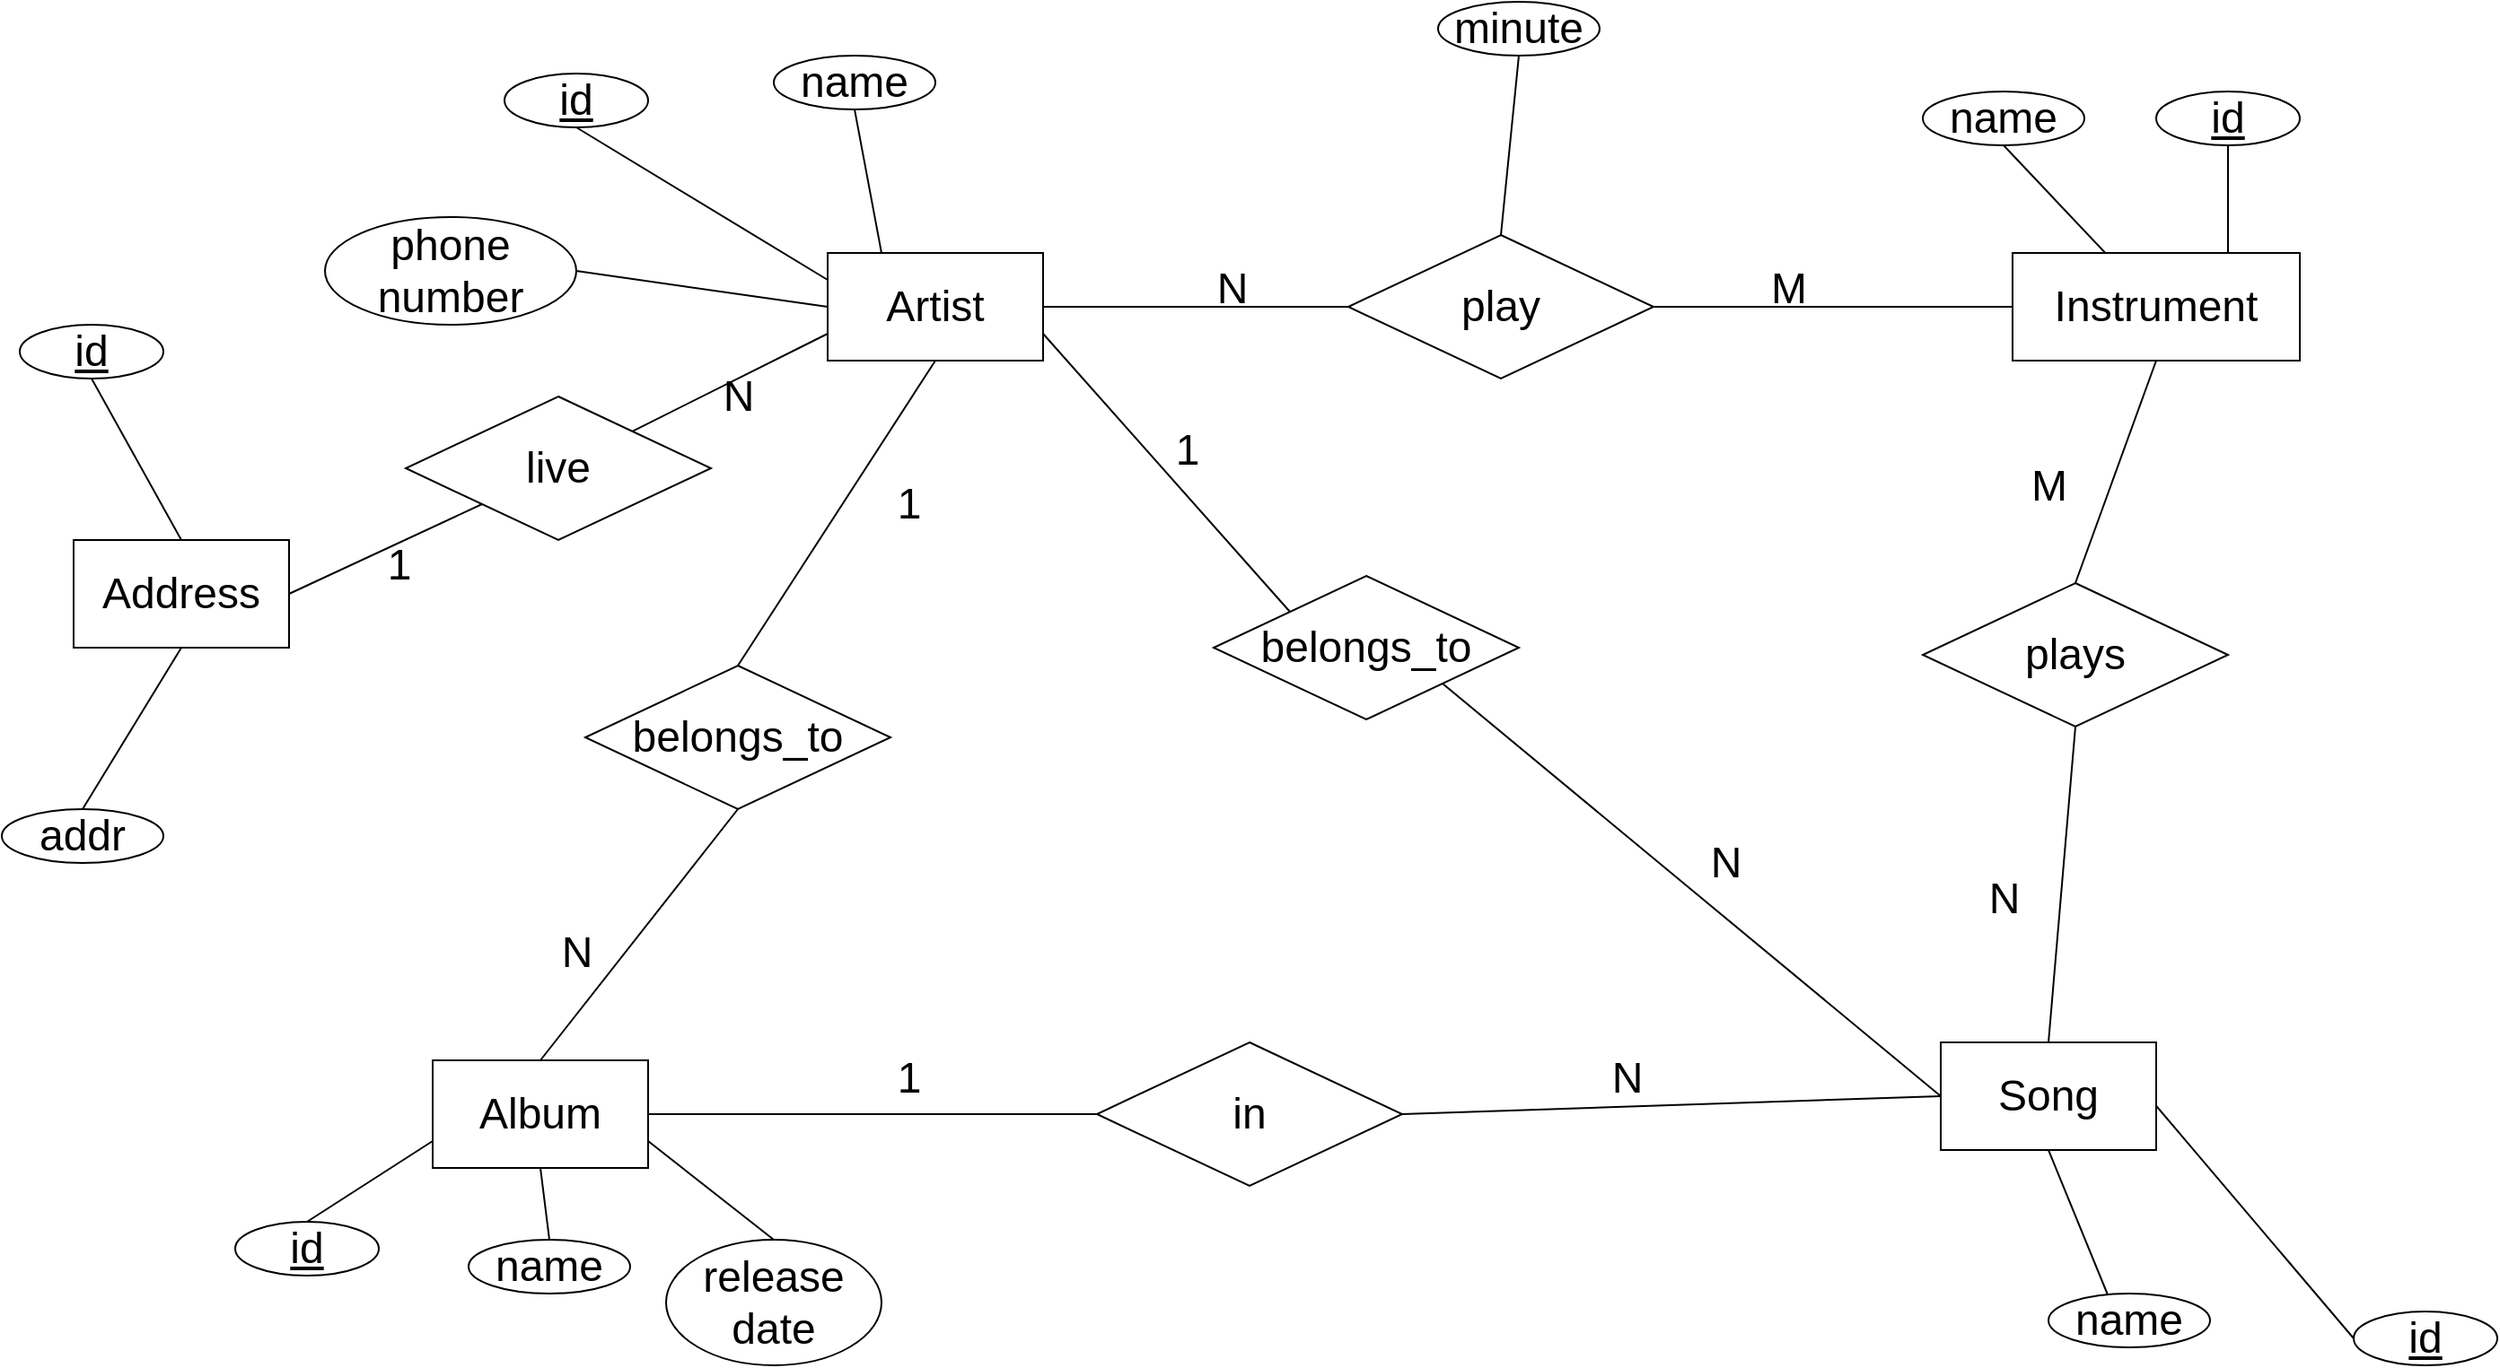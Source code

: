 <mxfile version="12.7.9" type="google"><diagram id="am-jpxSBHs3biRlCXxwM" name="Page-1"><mxGraphModel dx="2881" dy="1019" grid="1" gridSize="10" guides="1" tooltips="1" connect="1" arrows="1" fold="1" page="1" pageScale="1" pageWidth="850" pageHeight="1100" math="0" shadow="0"><root><mxCell id="0"/><mxCell id="1" parent="0"/><mxCell id="UaTqfFCDT4DftBOWUJjh-17" style="edgeStyle=none;rounded=0;orthogonalLoop=1;jettySize=auto;html=1;exitX=0;exitY=0.75;exitDx=0;exitDy=0;endArrow=none;endFill=0;" edge="1" parent="1" source="UaTqfFCDT4DftBOWUJjh-1" target="UaTqfFCDT4DftBOWUJjh-15"><mxGeometry relative="1" as="geometry"/></mxCell><mxCell id="UaTqfFCDT4DftBOWUJjh-49" style="edgeStyle=none;rounded=0;orthogonalLoop=1;jettySize=auto;html=1;exitX=1;exitY=0.75;exitDx=0;exitDy=0;entryX=0;entryY=0;entryDx=0;entryDy=0;endArrow=none;endFill=0;" edge="1" parent="1" source="UaTqfFCDT4DftBOWUJjh-1" target="UaTqfFCDT4DftBOWUJjh-48"><mxGeometry relative="1" as="geometry"/></mxCell><mxCell id="UaTqfFCDT4DftBOWUJjh-69" value="&lt;font style=&quot;font-size: 24px&quot;&gt;1&lt;/font&gt;" style="text;html=1;align=center;verticalAlign=middle;resizable=0;points=[];labelBackgroundColor=#ffffff;" vertex="1" connectable="0" parent="UaTqfFCDT4DftBOWUJjh-49"><mxGeometry x="-0.159" relative="1" as="geometry"><mxPoint x="22.27" as="offset"/></mxGeometry></mxCell><mxCell id="UaTqfFCDT4DftBOWUJjh-54" style="edgeStyle=none;rounded=0;orthogonalLoop=1;jettySize=auto;html=1;exitX=1;exitY=0.5;exitDx=0;exitDy=0;entryX=0;entryY=0.5;entryDx=0;entryDy=0;endArrow=none;endFill=0;" edge="1" parent="1" source="UaTqfFCDT4DftBOWUJjh-1" target="UaTqfFCDT4DftBOWUJjh-53"><mxGeometry relative="1" as="geometry"/></mxCell><mxCell id="UaTqfFCDT4DftBOWUJjh-1" value="&lt;font style=&quot;font-size: 24px&quot;&gt;Artist&lt;/font&gt;" style="rounded=0;whiteSpace=wrap;html=1;" vertex="1" parent="1"><mxGeometry x="210" y="260" width="120" height="60" as="geometry"/></mxCell><mxCell id="UaTqfFCDT4DftBOWUJjh-26" style="edgeStyle=none;rounded=0;orthogonalLoop=1;jettySize=auto;html=1;exitX=0.75;exitY=0;exitDx=0;exitDy=0;entryX=0.5;entryY=1;entryDx=0;entryDy=0;endArrow=none;endFill=0;" edge="1" parent="1" source="UaTqfFCDT4DftBOWUJjh-3" target="UaTqfFCDT4DftBOWUJjh-23"><mxGeometry relative="1" as="geometry"/></mxCell><mxCell id="UaTqfFCDT4DftBOWUJjh-65" style="edgeStyle=none;rounded=0;orthogonalLoop=1;jettySize=auto;html=1;exitX=0.5;exitY=1;exitDx=0;exitDy=0;entryX=0.5;entryY=0;entryDx=0;entryDy=0;endArrow=none;endFill=0;" edge="1" parent="1" source="UaTqfFCDT4DftBOWUJjh-3" target="UaTqfFCDT4DftBOWUJjh-64"><mxGeometry relative="1" as="geometry"/></mxCell><mxCell id="UaTqfFCDT4DftBOWUJjh-3" value="&lt;font style=&quot;font-size: 24px&quot;&gt;Instrument&lt;/font&gt;" style="rounded=0;whiteSpace=wrap;html=1;" vertex="1" parent="1"><mxGeometry x="870" y="260" width="160" height="60" as="geometry"/></mxCell><mxCell id="UaTqfFCDT4DftBOWUJjh-24" style="edgeStyle=none;rounded=0;orthogonalLoop=1;jettySize=auto;html=1;exitX=0;exitY=0.75;exitDx=0;exitDy=0;entryX=0.5;entryY=0;entryDx=0;entryDy=0;endArrow=none;endFill=0;" edge="1" parent="1" source="UaTqfFCDT4DftBOWUJjh-4" target="UaTqfFCDT4DftBOWUJjh-21"><mxGeometry relative="1" as="geometry"/></mxCell><mxCell id="UaTqfFCDT4DftBOWUJjh-31" style="edgeStyle=none;rounded=0;orthogonalLoop=1;jettySize=auto;html=1;exitX=0.5;exitY=1;exitDx=0;exitDy=0;entryX=0.5;entryY=0;entryDx=0;entryDy=0;endArrow=none;endFill=0;" edge="1" parent="1" source="UaTqfFCDT4DftBOWUJjh-4" target="UaTqfFCDT4DftBOWUJjh-30"><mxGeometry relative="1" as="geometry"/></mxCell><mxCell id="UaTqfFCDT4DftBOWUJjh-33" style="edgeStyle=none;rounded=0;orthogonalLoop=1;jettySize=auto;html=1;exitX=1;exitY=0.75;exitDx=0;exitDy=0;entryX=0.5;entryY=0;entryDx=0;entryDy=0;endArrow=none;endFill=0;" edge="1" parent="1" source="UaTqfFCDT4DftBOWUJjh-4" target="UaTqfFCDT4DftBOWUJjh-32"><mxGeometry relative="1" as="geometry"/></mxCell><mxCell id="UaTqfFCDT4DftBOWUJjh-60" style="edgeStyle=none;rounded=0;orthogonalLoop=1;jettySize=auto;html=1;exitX=1;exitY=0.5;exitDx=0;exitDy=0;entryX=0;entryY=0.5;entryDx=0;entryDy=0;endArrow=none;endFill=0;" edge="1" parent="1" source="UaTqfFCDT4DftBOWUJjh-4" target="UaTqfFCDT4DftBOWUJjh-59"><mxGeometry relative="1" as="geometry"/></mxCell><mxCell id="UaTqfFCDT4DftBOWUJjh-72" style="edgeStyle=none;rounded=0;orthogonalLoop=1;jettySize=auto;html=1;exitX=0.5;exitY=0;exitDx=0;exitDy=0;entryX=0.5;entryY=1;entryDx=0;entryDy=0;endArrow=none;endFill=0;" edge="1" parent="1" source="UaTqfFCDT4DftBOWUJjh-4" target="UaTqfFCDT4DftBOWUJjh-71"><mxGeometry relative="1" as="geometry"/></mxCell><mxCell id="UaTqfFCDT4DftBOWUJjh-4" value="&lt;font style=&quot;font-size: 24px&quot;&gt;Album&lt;/font&gt;" style="rounded=0;whiteSpace=wrap;html=1;" vertex="1" parent="1"><mxGeometry x="-10" y="710" width="120" height="60" as="geometry"/></mxCell><mxCell id="UaTqfFCDT4DftBOWUJjh-25" style="edgeStyle=none;rounded=0;orthogonalLoop=1;jettySize=auto;html=1;exitX=0.75;exitY=0;exitDx=0;exitDy=0;entryX=0;entryY=0.5;entryDx=0;entryDy=0;endArrow=none;endFill=0;" edge="1" parent="1" source="UaTqfFCDT4DftBOWUJjh-5" target="UaTqfFCDT4DftBOWUJjh-22"><mxGeometry relative="1" as="geometry"/></mxCell><mxCell id="UaTqfFCDT4DftBOWUJjh-5" value="&lt;font style=&quot;font-size: 24px&quot;&gt;Song&lt;/font&gt;" style="rounded=0;whiteSpace=wrap;html=1;" vertex="1" parent="1"><mxGeometry x="830" y="700" width="120" height="60" as="geometry"/></mxCell><mxCell id="UaTqfFCDT4DftBOWUJjh-7" style="rounded=0;orthogonalLoop=1;jettySize=auto;html=1;exitX=0.5;exitY=1;exitDx=0;exitDy=0;entryX=0;entryY=0.25;entryDx=0;entryDy=0;endArrow=none;endFill=0;" edge="1" parent="1" source="UaTqfFCDT4DftBOWUJjh-6" target="UaTqfFCDT4DftBOWUJjh-1"><mxGeometry relative="1" as="geometry"/></mxCell><mxCell id="UaTqfFCDT4DftBOWUJjh-6" value="&lt;font style=&quot;font-size: 24px&quot;&gt;&lt;u&gt;id&lt;/u&gt;&lt;/font&gt;" style="ellipse;whiteSpace=wrap;html=1;" vertex="1" parent="1"><mxGeometry x="30" y="160" width="80" height="30" as="geometry"/></mxCell><mxCell id="UaTqfFCDT4DftBOWUJjh-10" style="edgeStyle=none;rounded=0;orthogonalLoop=1;jettySize=auto;html=1;exitX=0.5;exitY=1;exitDx=0;exitDy=0;entryX=0.25;entryY=0;entryDx=0;entryDy=0;endArrow=none;endFill=0;" edge="1" parent="1" source="UaTqfFCDT4DftBOWUJjh-8" target="UaTqfFCDT4DftBOWUJjh-1"><mxGeometry relative="1" as="geometry"/></mxCell><mxCell id="UaTqfFCDT4DftBOWUJjh-8" value="&lt;font style=&quot;font-size: 24px&quot;&gt;name&lt;/font&gt;" style="ellipse;whiteSpace=wrap;html=1;" vertex="1" parent="1"><mxGeometry x="180" y="150" width="90" height="30" as="geometry"/></mxCell><mxCell id="UaTqfFCDT4DftBOWUJjh-13" style="edgeStyle=none;rounded=0;orthogonalLoop=1;jettySize=auto;html=1;exitX=1;exitY=0.5;exitDx=0;exitDy=0;entryX=0;entryY=0.5;entryDx=0;entryDy=0;endArrow=none;endFill=0;" edge="1" parent="1" source="UaTqfFCDT4DftBOWUJjh-12" target="UaTqfFCDT4DftBOWUJjh-1"><mxGeometry relative="1" as="geometry"/></mxCell><mxCell id="UaTqfFCDT4DftBOWUJjh-12" value="&lt;span style=&quot;font-size: 24px&quot;&gt;phone number&lt;/span&gt;" style="ellipse;whiteSpace=wrap;html=1;" vertex="1" parent="1"><mxGeometry x="-70" y="240" width="140" height="60" as="geometry"/></mxCell><mxCell id="UaTqfFCDT4DftBOWUJjh-79" style="edgeStyle=none;rounded=0;orthogonalLoop=1;jettySize=auto;html=1;exitX=0.5;exitY=1;exitDx=0;exitDy=0;entryX=0.5;entryY=0;entryDx=0;entryDy=0;endArrow=none;endFill=0;" edge="1" parent="1" source="UaTqfFCDT4DftBOWUJjh-14" target="UaTqfFCDT4DftBOWUJjh-78"><mxGeometry relative="1" as="geometry"/></mxCell><mxCell id="UaTqfFCDT4DftBOWUJjh-14" value="&lt;span style=&quot;font-size: 24px&quot;&gt;Address&lt;/span&gt;" style="rounded=0;whiteSpace=wrap;html=1;" vertex="1" parent="1"><mxGeometry x="-210" y="420" width="120" height="60" as="geometry"/></mxCell><mxCell id="UaTqfFCDT4DftBOWUJjh-18" style="edgeStyle=none;rounded=0;orthogonalLoop=1;jettySize=auto;html=1;exitX=0;exitY=1;exitDx=0;exitDy=0;entryX=1;entryY=0.5;entryDx=0;entryDy=0;endArrow=none;endFill=0;" edge="1" parent="1" source="UaTqfFCDT4DftBOWUJjh-15" target="UaTqfFCDT4DftBOWUJjh-14"><mxGeometry relative="1" as="geometry"/></mxCell><mxCell id="UaTqfFCDT4DftBOWUJjh-15" value="&lt;font style=&quot;font-size: 24px&quot;&gt;live&lt;/font&gt;" style="rhombus;whiteSpace=wrap;html=1;" vertex="1" parent="1"><mxGeometry x="-25" y="340" width="170" height="80" as="geometry"/></mxCell><mxCell id="UaTqfFCDT4DftBOWUJjh-20" style="edgeStyle=none;rounded=0;orthogonalLoop=1;jettySize=auto;html=1;exitX=0.5;exitY=1;exitDx=0;exitDy=0;entryX=0.5;entryY=0;entryDx=0;entryDy=0;endArrow=none;endFill=0;" edge="1" parent="1" source="UaTqfFCDT4DftBOWUJjh-19" target="UaTqfFCDT4DftBOWUJjh-14"><mxGeometry relative="1" as="geometry"/></mxCell><mxCell id="UaTqfFCDT4DftBOWUJjh-19" value="&lt;font style=&quot;font-size: 24px&quot;&gt;&lt;u&gt;id&lt;/u&gt;&lt;/font&gt;" style="ellipse;whiteSpace=wrap;html=1;" vertex="1" parent="1"><mxGeometry x="-240" y="300" width="80" height="30" as="geometry"/></mxCell><mxCell id="UaTqfFCDT4DftBOWUJjh-21" value="&lt;font style=&quot;font-size: 24px&quot;&gt;&lt;u&gt;id&lt;/u&gt;&lt;/font&gt;" style="ellipse;whiteSpace=wrap;html=1;" vertex="1" parent="1"><mxGeometry x="-120" y="800" width="80" height="30" as="geometry"/></mxCell><mxCell id="UaTqfFCDT4DftBOWUJjh-22" value="&lt;font style=&quot;font-size: 24px&quot;&gt;&lt;u&gt;id&lt;/u&gt;&lt;/font&gt;" style="ellipse;whiteSpace=wrap;html=1;" vertex="1" parent="1"><mxGeometry x="1060" y="850" width="80" height="30" as="geometry"/></mxCell><mxCell id="UaTqfFCDT4DftBOWUJjh-23" value="&lt;font style=&quot;font-size: 24px&quot;&gt;&lt;u&gt;id&lt;/u&gt;&lt;/font&gt;" style="ellipse;whiteSpace=wrap;html=1;" vertex="1" parent="1"><mxGeometry x="950" y="170" width="80" height="30" as="geometry"/></mxCell><mxCell id="UaTqfFCDT4DftBOWUJjh-29" style="edgeStyle=none;rounded=0;orthogonalLoop=1;jettySize=auto;html=1;exitX=0.5;exitY=1;exitDx=0;exitDy=0;endArrow=none;endFill=0;" edge="1" parent="1" source="UaTqfFCDT4DftBOWUJjh-28" target="UaTqfFCDT4DftBOWUJjh-3"><mxGeometry relative="1" as="geometry"/></mxCell><mxCell id="UaTqfFCDT4DftBOWUJjh-28" value="&lt;font style=&quot;font-size: 24px&quot;&gt;name&lt;/font&gt;" style="ellipse;whiteSpace=wrap;html=1;" vertex="1" parent="1"><mxGeometry x="820" y="170" width="90" height="30" as="geometry"/></mxCell><mxCell id="UaTqfFCDT4DftBOWUJjh-30" value="&lt;font style=&quot;font-size: 24px&quot;&gt;name&lt;/font&gt;" style="ellipse;whiteSpace=wrap;html=1;" vertex="1" parent="1"><mxGeometry x="10" y="810" width="90" height="30" as="geometry"/></mxCell><mxCell id="UaTqfFCDT4DftBOWUJjh-32" value="&lt;font style=&quot;font-size: 24px&quot;&gt;release date&lt;/font&gt;" style="ellipse;whiteSpace=wrap;html=1;" vertex="1" parent="1"><mxGeometry x="120" y="810" width="120" height="70" as="geometry"/></mxCell><mxCell id="UaTqfFCDT4DftBOWUJjh-47" style="edgeStyle=none;rounded=0;orthogonalLoop=1;jettySize=auto;html=1;exitX=0.5;exitY=1;exitDx=0;exitDy=0;entryX=0.5;entryY=1;entryDx=0;entryDy=0;endArrow=none;endFill=0;" edge="1" parent="1" source="UaTqfFCDT4DftBOWUJjh-46" target="UaTqfFCDT4DftBOWUJjh-5"><mxGeometry relative="1" as="geometry"/></mxCell><mxCell id="UaTqfFCDT4DftBOWUJjh-46" value="&lt;font style=&quot;font-size: 24px&quot;&gt;name&lt;/font&gt;" style="ellipse;whiteSpace=wrap;html=1;" vertex="1" parent="1"><mxGeometry x="890" y="840" width="90" height="30" as="geometry"/></mxCell><mxCell id="UaTqfFCDT4DftBOWUJjh-50" style="edgeStyle=none;rounded=0;orthogonalLoop=1;jettySize=auto;html=1;exitX=1;exitY=1;exitDx=0;exitDy=0;entryX=0;entryY=0.5;entryDx=0;entryDy=0;endArrow=none;endFill=0;" edge="1" parent="1" source="UaTqfFCDT4DftBOWUJjh-48" target="UaTqfFCDT4DftBOWUJjh-5"><mxGeometry relative="1" as="geometry"/></mxCell><mxCell id="UaTqfFCDT4DftBOWUJjh-48" value="&lt;span style=&quot;font-size: 24px&quot;&gt;belongs_to&lt;/span&gt;" style="rhombus;whiteSpace=wrap;html=1;" vertex="1" parent="1"><mxGeometry x="425" y="440" width="170" height="80" as="geometry"/></mxCell><mxCell id="UaTqfFCDT4DftBOWUJjh-51" value="&lt;font style=&quot;font-size: 24px&quot;&gt;1&lt;/font&gt;" style="text;html=1;align=center;verticalAlign=middle;resizable=0;points=[];autosize=1;" vertex="1" parent="1"><mxGeometry x="-44" y="424" width="30" height="20" as="geometry"/></mxCell><mxCell id="UaTqfFCDT4DftBOWUJjh-52" value="&lt;span style=&quot;font-size: 24px&quot;&gt;N&lt;/span&gt;" style="text;html=1;align=center;verticalAlign=middle;resizable=0;points=[];autosize=1;" vertex="1" parent="1"><mxGeometry x="145" y="330" width="30" height="20" as="geometry"/></mxCell><mxCell id="UaTqfFCDT4DftBOWUJjh-55" style="edgeStyle=none;rounded=0;orthogonalLoop=1;jettySize=auto;html=1;exitX=1;exitY=0.5;exitDx=0;exitDy=0;entryX=0;entryY=0.5;entryDx=0;entryDy=0;endArrow=none;endFill=0;" edge="1" parent="1" source="UaTqfFCDT4DftBOWUJjh-53" target="UaTqfFCDT4DftBOWUJjh-3"><mxGeometry relative="1" as="geometry"/></mxCell><mxCell id="UaTqfFCDT4DftBOWUJjh-53" value="&lt;font style=&quot;font-size: 24px&quot;&gt;play&lt;/font&gt;" style="rhombus;whiteSpace=wrap;html=1;" vertex="1" parent="1"><mxGeometry x="500" y="250" width="170" height="80" as="geometry"/></mxCell><mxCell id="UaTqfFCDT4DftBOWUJjh-57" value="&lt;span style=&quot;font-size: 24px&quot;&gt;N&lt;/span&gt;" style="text;html=1;align=center;verticalAlign=middle;resizable=0;points=[];autosize=1;" vertex="1" parent="1"><mxGeometry x="420" y="270" width="30" height="20" as="geometry"/></mxCell><mxCell id="UaTqfFCDT4DftBOWUJjh-58" value="&lt;span style=&quot;font-size: 24px&quot;&gt;M&lt;/span&gt;" style="text;html=1;align=center;verticalAlign=middle;resizable=0;points=[];autosize=1;" vertex="1" parent="1"><mxGeometry x="725" y="270" width="40" height="20" as="geometry"/></mxCell><mxCell id="UaTqfFCDT4DftBOWUJjh-61" style="edgeStyle=none;rounded=0;orthogonalLoop=1;jettySize=auto;html=1;exitX=1;exitY=0.5;exitDx=0;exitDy=0;entryX=0;entryY=0.5;entryDx=0;entryDy=0;endArrow=none;endFill=0;" edge="1" parent="1" source="UaTqfFCDT4DftBOWUJjh-59" target="UaTqfFCDT4DftBOWUJjh-5"><mxGeometry relative="1" as="geometry"/></mxCell><mxCell id="UaTqfFCDT4DftBOWUJjh-59" value="&lt;span style=&quot;font-size: 24px&quot;&gt;in&lt;/span&gt;" style="rhombus;whiteSpace=wrap;html=1;" vertex="1" parent="1"><mxGeometry x="360" y="700" width="170" height="80" as="geometry"/></mxCell><mxCell id="UaTqfFCDT4DftBOWUJjh-62" value="&lt;font style=&quot;font-size: 24px&quot;&gt;1&lt;/font&gt;" style="text;html=1;align=center;verticalAlign=middle;resizable=0;points=[];autosize=1;" vertex="1" parent="1"><mxGeometry x="240" y="710" width="30" height="20" as="geometry"/></mxCell><mxCell id="UaTqfFCDT4DftBOWUJjh-63" value="&lt;span style=&quot;font-size: 24px&quot;&gt;N&lt;/span&gt;" style="text;html=1;align=center;verticalAlign=middle;resizable=0;points=[];autosize=1;" vertex="1" parent="1"><mxGeometry x="640" y="710" width="30" height="20" as="geometry"/></mxCell><mxCell id="UaTqfFCDT4DftBOWUJjh-66" style="edgeStyle=none;rounded=0;orthogonalLoop=1;jettySize=auto;html=1;exitX=0.5;exitY=1;exitDx=0;exitDy=0;entryX=0.5;entryY=0;entryDx=0;entryDy=0;endArrow=none;endFill=0;" edge="1" parent="1" source="UaTqfFCDT4DftBOWUJjh-64" target="UaTqfFCDT4DftBOWUJjh-5"><mxGeometry relative="1" as="geometry"/></mxCell><mxCell id="UaTqfFCDT4DftBOWUJjh-64" value="&lt;font style=&quot;font-size: 24px&quot;&gt;plays&lt;/font&gt;" style="rhombus;whiteSpace=wrap;html=1;" vertex="1" parent="1"><mxGeometry x="820" y="444" width="170" height="80" as="geometry"/></mxCell><mxCell id="UaTqfFCDT4DftBOWUJjh-67" value="&lt;span style=&quot;font-size: 24px&quot;&gt;M&lt;/span&gt;" style="text;html=1;align=center;verticalAlign=middle;resizable=0;points=[];autosize=1;" vertex="1" parent="1"><mxGeometry x="870" y="380" width="40" height="20" as="geometry"/></mxCell><mxCell id="UaTqfFCDT4DftBOWUJjh-68" value="&lt;span style=&quot;font-size: 24px&quot;&gt;N&lt;/span&gt;" style="text;html=1;align=center;verticalAlign=middle;resizable=0;points=[];autosize=1;" vertex="1" parent="1"><mxGeometry x="850" y="610" width="30" height="20" as="geometry"/></mxCell><mxCell id="UaTqfFCDT4DftBOWUJjh-70" value="&lt;span style=&quot;font-size: 24px&quot;&gt;N&lt;/span&gt;" style="text;html=1;align=center;verticalAlign=middle;resizable=0;points=[];autosize=1;" vertex="1" parent="1"><mxGeometry x="695" y="590" width="30" height="20" as="geometry"/></mxCell><mxCell id="UaTqfFCDT4DftBOWUJjh-73" style="edgeStyle=none;rounded=0;orthogonalLoop=1;jettySize=auto;html=1;exitX=0.5;exitY=0;exitDx=0;exitDy=0;entryX=0.5;entryY=1;entryDx=0;entryDy=0;endArrow=none;endFill=0;" edge="1" parent="1" source="UaTqfFCDT4DftBOWUJjh-71" target="UaTqfFCDT4DftBOWUJjh-1"><mxGeometry relative="1" as="geometry"/></mxCell><mxCell id="UaTqfFCDT4DftBOWUJjh-71" value="&lt;span style=&quot;font-size: 24px&quot;&gt;belongs_to&lt;/span&gt;" style="rhombus;whiteSpace=wrap;html=1;" vertex="1" parent="1"><mxGeometry x="75" y="490" width="170" height="80" as="geometry"/></mxCell><mxCell id="UaTqfFCDT4DftBOWUJjh-74" value="&lt;span style=&quot;font-size: 24px&quot;&gt;N&lt;/span&gt;" style="text;html=1;align=center;verticalAlign=middle;resizable=0;points=[];autosize=1;" vertex="1" parent="1"><mxGeometry x="55" y="640" width="30" height="20" as="geometry"/></mxCell><mxCell id="UaTqfFCDT4DftBOWUJjh-75" value="&lt;font style=&quot;font-size: 24px&quot;&gt;1&lt;/font&gt;" style="text;html=1;align=center;verticalAlign=middle;resizable=0;points=[];autosize=1;" vertex="1" parent="1"><mxGeometry x="240" y="390" width="30" height="20" as="geometry"/></mxCell><mxCell id="UaTqfFCDT4DftBOWUJjh-78" value="&lt;font style=&quot;font-size: 24px&quot;&gt;addr&lt;/font&gt;" style="ellipse;whiteSpace=wrap;html=1;" vertex="1" parent="1"><mxGeometry x="-250" y="570" width="90" height="30" as="geometry"/></mxCell><mxCell id="UaTqfFCDT4DftBOWUJjh-81" style="edgeStyle=none;rounded=0;orthogonalLoop=1;jettySize=auto;html=1;exitX=0.5;exitY=1;exitDx=0;exitDy=0;entryX=0.5;entryY=0;entryDx=0;entryDy=0;endArrow=none;endFill=0;" edge="1" parent="1" source="UaTqfFCDT4DftBOWUJjh-80" target="UaTqfFCDT4DftBOWUJjh-53"><mxGeometry relative="1" as="geometry"/></mxCell><mxCell id="UaTqfFCDT4DftBOWUJjh-80" value="&lt;font style=&quot;font-size: 24px&quot;&gt;minute&lt;/font&gt;" style="ellipse;whiteSpace=wrap;html=1;" vertex="1" parent="1"><mxGeometry x="550" y="120" width="90" height="30" as="geometry"/></mxCell></root></mxGraphModel></diagram></mxfile>